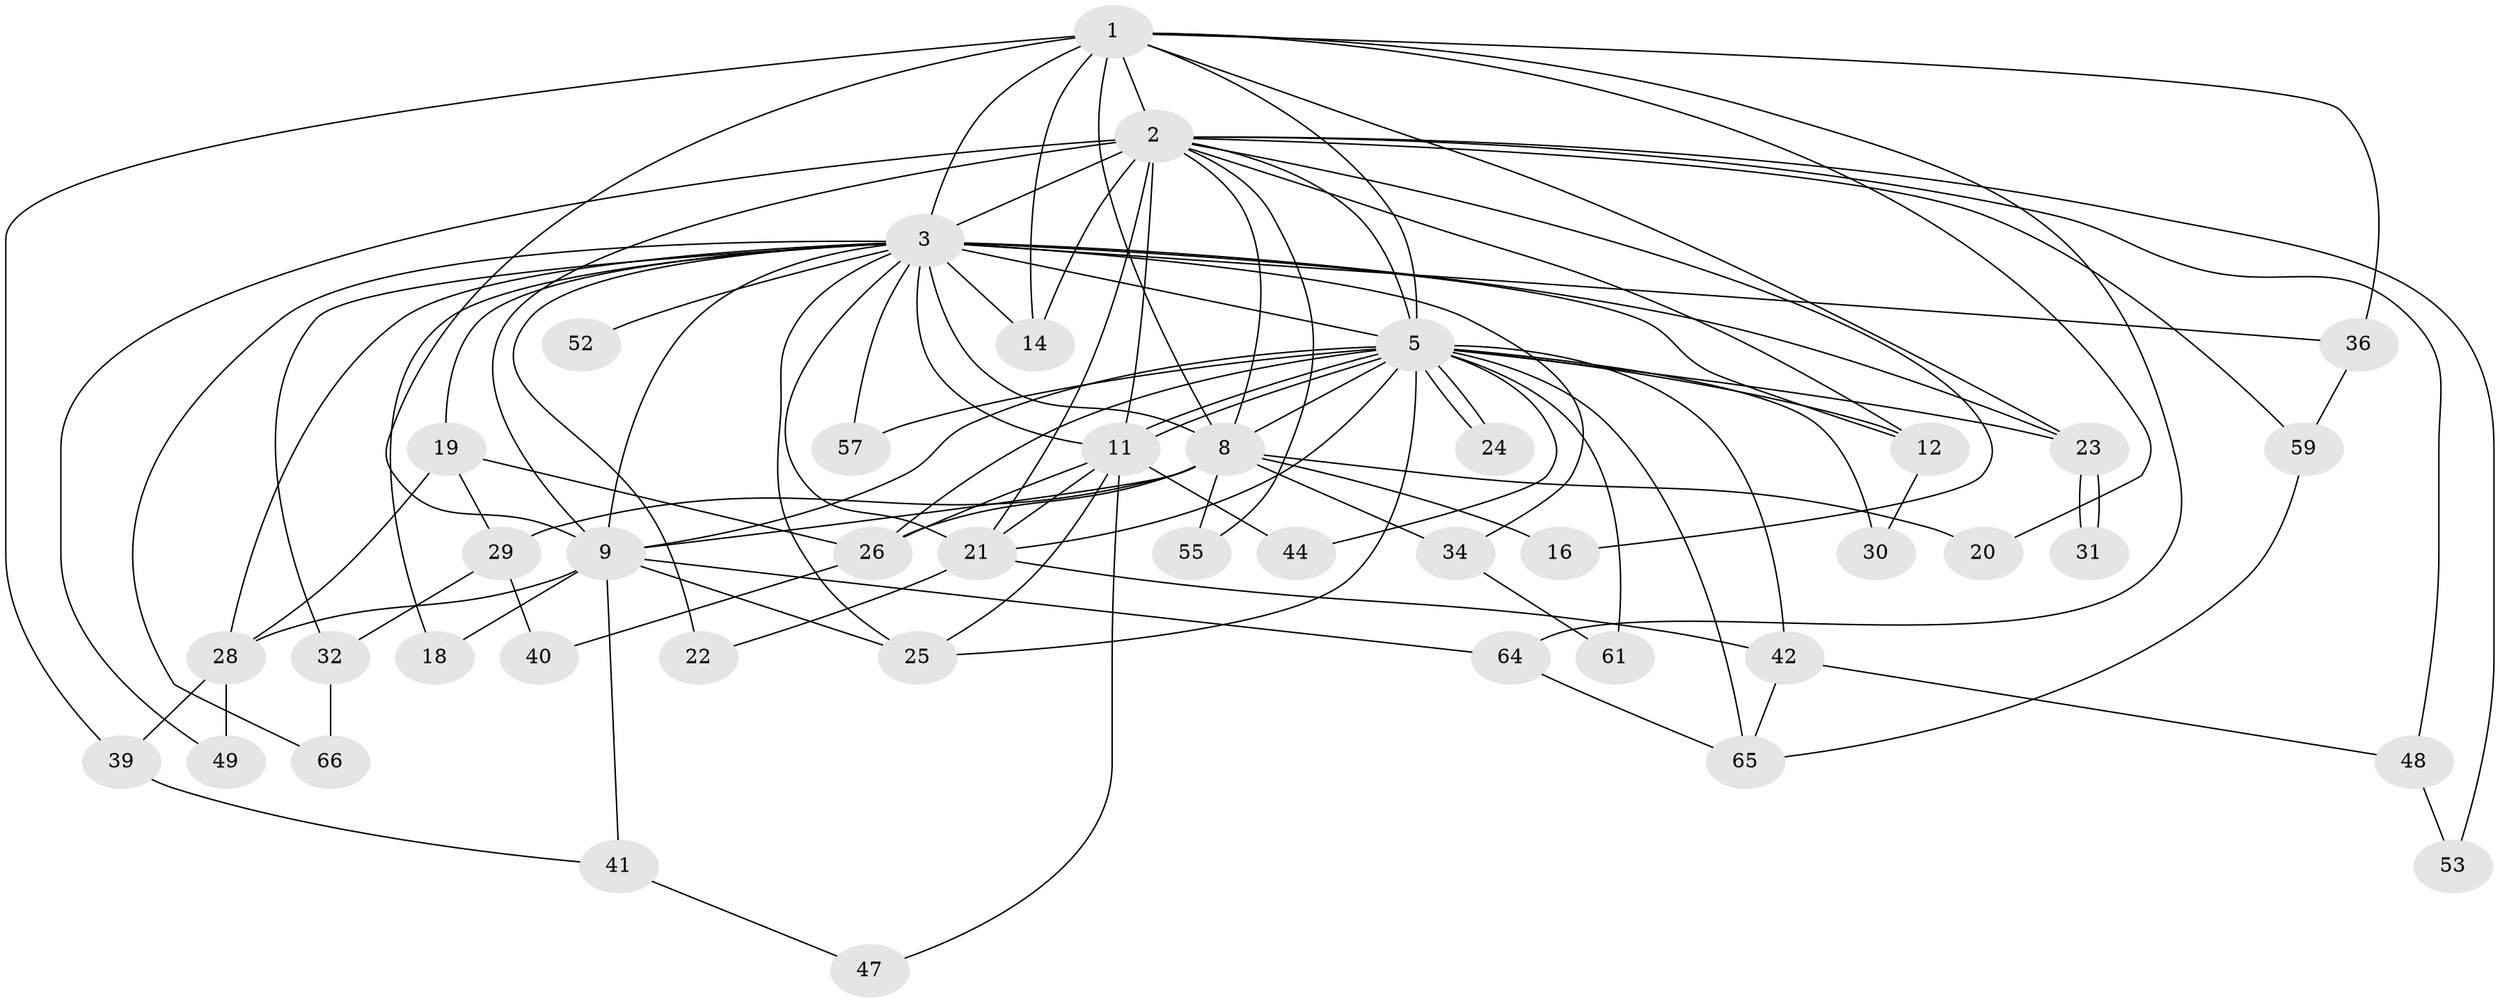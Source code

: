 // original degree distribution, {16: 0.0136986301369863, 18: 0.0273972602739726, 15: 0.0410958904109589, 22: 0.0136986301369863, 13: 0.0136986301369863, 14: 0.0136986301369863, 17: 0.0136986301369863, 9: 0.0136986301369863, 4: 0.0684931506849315, 3: 0.2465753424657534, 6: 0.0136986301369863, 2: 0.4657534246575342, 5: 0.0410958904109589, 7: 0.0136986301369863}
// Generated by graph-tools (version 1.1) at 2025/17/03/04/25 18:17:48]
// undirected, 43 vertices, 101 edges
graph export_dot {
graph [start="1"]
  node [color=gray90,style=filled];
  1 [super="+13+27"];
  2 [super="+6+37+69+17"];
  3 [super="+4+35+10"];
  5 [super="+15"];
  8;
  9;
  11 [super="+63+43+68+50"];
  12 [super="+45"];
  14;
  16 [super="+60"];
  18;
  19;
  20;
  21 [super="+73+38+58"];
  22 [super="+51"];
  23;
  24;
  25 [super="+33"];
  26 [super="+46"];
  28;
  29;
  30;
  31;
  32;
  34;
  36;
  39;
  40;
  41;
  42;
  44;
  47;
  48;
  49;
  52;
  53;
  55;
  57 [super="+62"];
  59;
  61;
  64;
  65 [super="+67+70"];
  66;
  1 -- 2 [weight=3];
  1 -- 3 [weight=5];
  1 -- 5 [weight=2];
  1 -- 8;
  1 -- 9;
  1 -- 14;
  1 -- 20;
  1 -- 36;
  1 -- 39;
  1 -- 64;
  1 -- 23;
  2 -- 3 [weight=9];
  2 -- 5 [weight=2];
  2 -- 8 [weight=3];
  2 -- 9 [weight=2];
  2 -- 16;
  2 -- 21;
  2 -- 49;
  2 -- 53;
  2 -- 55;
  2 -- 12;
  2 -- 48;
  2 -- 59;
  2 -- 11;
  2 -- 14;
  3 -- 5 [weight=4];
  3 -- 8 [weight=4];
  3 -- 9 [weight=4];
  3 -- 12;
  3 -- 36;
  3 -- 52 [weight=2];
  3 -- 11 [weight=2];
  3 -- 14;
  3 -- 18;
  3 -- 19 [weight=2];
  3 -- 21 [weight=2];
  3 -- 22 [weight=2];
  3 -- 23;
  3 -- 25;
  3 -- 28;
  3 -- 34;
  3 -- 32;
  3 -- 66;
  3 -- 57 [weight=2];
  5 -- 8;
  5 -- 9 [weight=2];
  5 -- 11;
  5 -- 11;
  5 -- 23;
  5 -- 24;
  5 -- 24;
  5 -- 26;
  5 -- 30;
  5 -- 44;
  5 -- 57;
  5 -- 12;
  5 -- 65;
  5 -- 21;
  5 -- 42;
  5 -- 61;
  5 -- 25;
  8 -- 9;
  8 -- 16 [weight=2];
  8 -- 20;
  8 -- 29;
  8 -- 34;
  8 -- 55;
  8 -- 26;
  9 -- 18;
  9 -- 28;
  9 -- 41;
  9 -- 64;
  9 -- 25;
  11 -- 44;
  11 -- 47;
  11 -- 25;
  11 -- 26;
  11 -- 21;
  12 -- 30;
  19 -- 26;
  19 -- 28;
  19 -- 29;
  21 -- 22;
  21 -- 42;
  23 -- 31;
  23 -- 31;
  26 -- 40;
  28 -- 39;
  28 -- 49;
  29 -- 32;
  29 -- 40;
  32 -- 66;
  34 -- 61;
  36 -- 59;
  39 -- 41;
  41 -- 47;
  42 -- 48;
  42 -- 65;
  48 -- 53;
  59 -- 65;
  64 -- 65;
}

